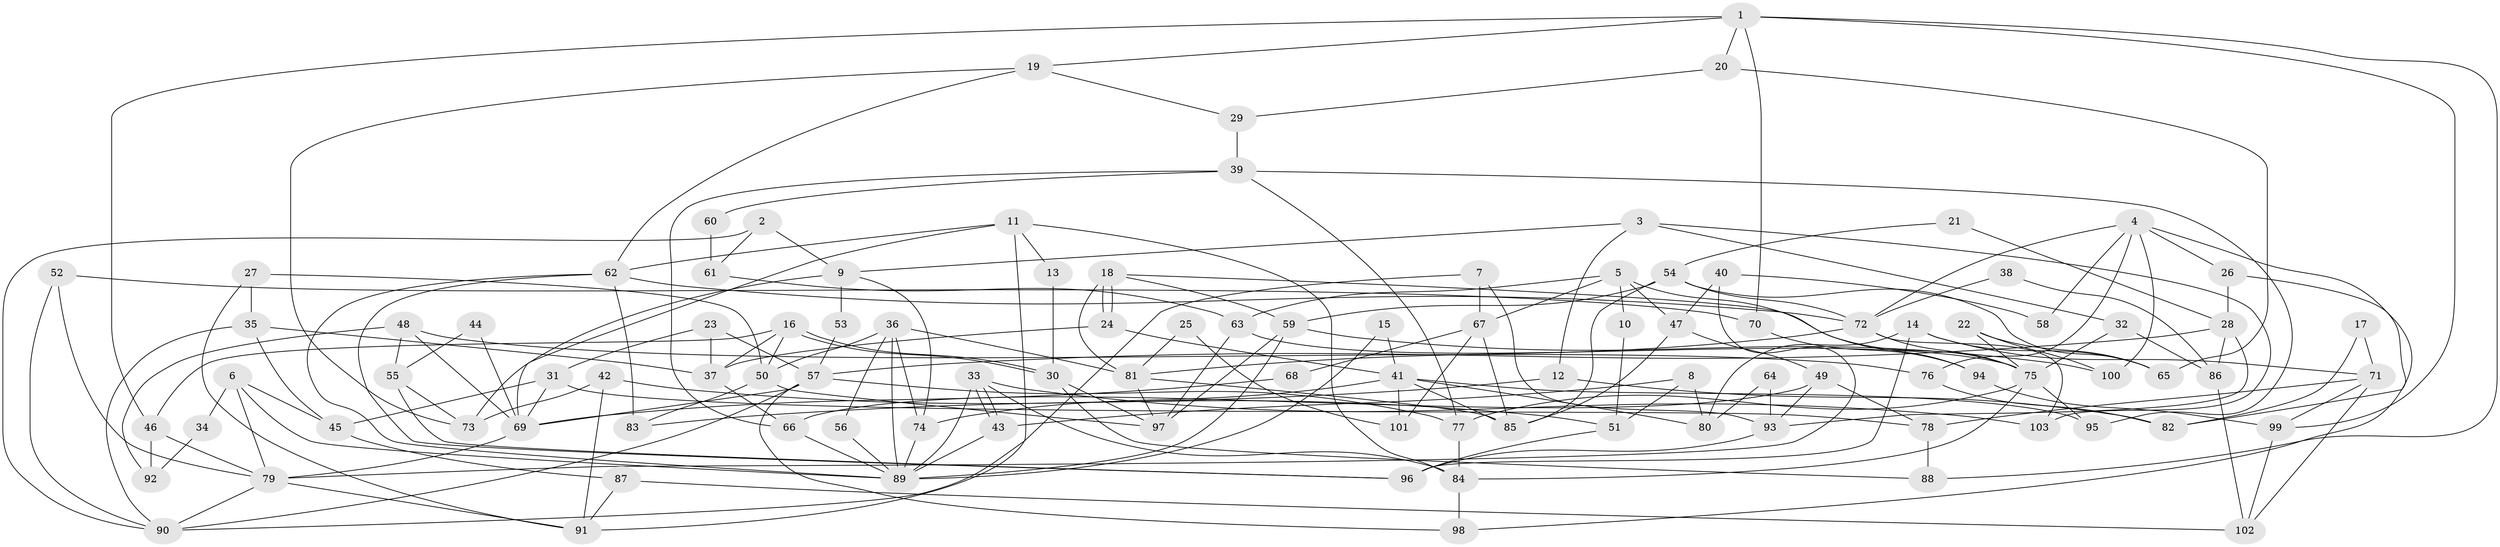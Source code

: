 // coarse degree distribution, {6: 0.17307692307692307, 2: 0.09615384615384616, 4: 0.25, 8: 0.11538461538461539, 5: 0.15384615384615385, 7: 0.09615384615384616, 9: 0.038461538461538464, 14: 0.019230769230769232, 3: 0.038461538461538464, 11: 0.019230769230769232}
// Generated by graph-tools (version 1.1) at 2025/46/03/06/25 01:46:56]
// undirected, 103 vertices, 206 edges
graph export_dot {
graph [start="1"]
  node [color=gray90,style=filled];
  1;
  2;
  3;
  4;
  5;
  6;
  7;
  8;
  9;
  10;
  11;
  12;
  13;
  14;
  15;
  16;
  17;
  18;
  19;
  20;
  21;
  22;
  23;
  24;
  25;
  26;
  27;
  28;
  29;
  30;
  31;
  32;
  33;
  34;
  35;
  36;
  37;
  38;
  39;
  40;
  41;
  42;
  43;
  44;
  45;
  46;
  47;
  48;
  49;
  50;
  51;
  52;
  53;
  54;
  55;
  56;
  57;
  58;
  59;
  60;
  61;
  62;
  63;
  64;
  65;
  66;
  67;
  68;
  69;
  70;
  71;
  72;
  73;
  74;
  75;
  76;
  77;
  78;
  79;
  80;
  81;
  82;
  83;
  84;
  85;
  86;
  87;
  88;
  89;
  90;
  91;
  92;
  93;
  94;
  95;
  96;
  97;
  98;
  99;
  100;
  101;
  102;
  103;
  1 -- 99;
  1 -- 19;
  1 -- 20;
  1 -- 46;
  1 -- 70;
  1 -- 88;
  2 -- 9;
  2 -- 90;
  2 -- 61;
  3 -- 32;
  3 -- 103;
  3 -- 9;
  3 -- 12;
  4 -- 26;
  4 -- 72;
  4 -- 58;
  4 -- 76;
  4 -- 82;
  4 -- 100;
  5 -- 63;
  5 -- 47;
  5 -- 10;
  5 -- 67;
  5 -- 94;
  6 -- 89;
  6 -- 79;
  6 -- 34;
  6 -- 45;
  7 -- 90;
  7 -- 67;
  7 -- 93;
  8 -- 43;
  8 -- 80;
  8 -- 51;
  9 -- 73;
  9 -- 53;
  9 -- 74;
  10 -- 51;
  11 -- 69;
  11 -- 84;
  11 -- 13;
  11 -- 62;
  11 -- 91;
  12 -- 83;
  12 -- 82;
  13 -- 30;
  14 -- 96;
  14 -- 65;
  14 -- 71;
  14 -- 80;
  15 -- 89;
  15 -- 41;
  16 -- 30;
  16 -- 30;
  16 -- 46;
  16 -- 37;
  16 -- 50;
  17 -- 71;
  17 -- 82;
  18 -- 81;
  18 -- 24;
  18 -- 24;
  18 -- 59;
  18 -- 75;
  19 -- 62;
  19 -- 73;
  19 -- 29;
  20 -- 65;
  20 -- 29;
  21 -- 54;
  21 -- 28;
  22 -- 100;
  22 -- 75;
  22 -- 65;
  23 -- 31;
  23 -- 37;
  23 -- 57;
  24 -- 37;
  24 -- 41;
  25 -- 101;
  25 -- 81;
  26 -- 28;
  26 -- 98;
  27 -- 35;
  27 -- 50;
  27 -- 91;
  28 -- 57;
  28 -- 93;
  28 -- 86;
  29 -- 39;
  30 -- 97;
  30 -- 88;
  31 -- 45;
  31 -- 69;
  31 -- 78;
  32 -- 86;
  32 -- 75;
  33 -- 84;
  33 -- 43;
  33 -- 43;
  33 -- 89;
  33 -- 103;
  34 -- 92;
  35 -- 45;
  35 -- 37;
  35 -- 90;
  36 -- 74;
  36 -- 89;
  36 -- 50;
  36 -- 56;
  36 -- 81;
  37 -- 66;
  38 -- 72;
  38 -- 86;
  39 -- 95;
  39 -- 60;
  39 -- 66;
  39 -- 77;
  40 -- 79;
  40 -- 47;
  40 -- 58;
  41 -- 74;
  41 -- 80;
  41 -- 85;
  41 -- 95;
  41 -- 101;
  42 -- 51;
  42 -- 91;
  42 -- 73;
  43 -- 89;
  44 -- 69;
  44 -- 55;
  45 -- 87;
  46 -- 79;
  46 -- 92;
  47 -- 49;
  47 -- 85;
  48 -- 69;
  48 -- 76;
  48 -- 55;
  48 -- 92;
  49 -- 78;
  49 -- 66;
  49 -- 93;
  50 -- 83;
  50 -- 97;
  51 -- 96;
  52 -- 79;
  52 -- 90;
  52 -- 70;
  53 -- 57;
  54 -- 85;
  54 -- 59;
  54 -- 65;
  54 -- 72;
  55 -- 96;
  55 -- 73;
  56 -- 89;
  57 -- 77;
  57 -- 69;
  57 -- 90;
  57 -- 98;
  59 -- 89;
  59 -- 97;
  59 -- 100;
  60 -- 61;
  61 -- 63;
  62 -- 72;
  62 -- 83;
  62 -- 89;
  62 -- 96;
  63 -- 75;
  63 -- 97;
  64 -- 93;
  64 -- 80;
  66 -- 89;
  67 -- 85;
  67 -- 68;
  67 -- 101;
  68 -- 69;
  69 -- 79;
  70 -- 94;
  71 -- 78;
  71 -- 99;
  71 -- 102;
  72 -- 81;
  72 -- 75;
  72 -- 103;
  74 -- 89;
  75 -- 77;
  75 -- 84;
  75 -- 95;
  76 -- 82;
  77 -- 84;
  78 -- 88;
  79 -- 90;
  79 -- 91;
  81 -- 97;
  81 -- 85;
  84 -- 98;
  86 -- 102;
  87 -- 91;
  87 -- 102;
  93 -- 96;
  94 -- 99;
  99 -- 102;
}
